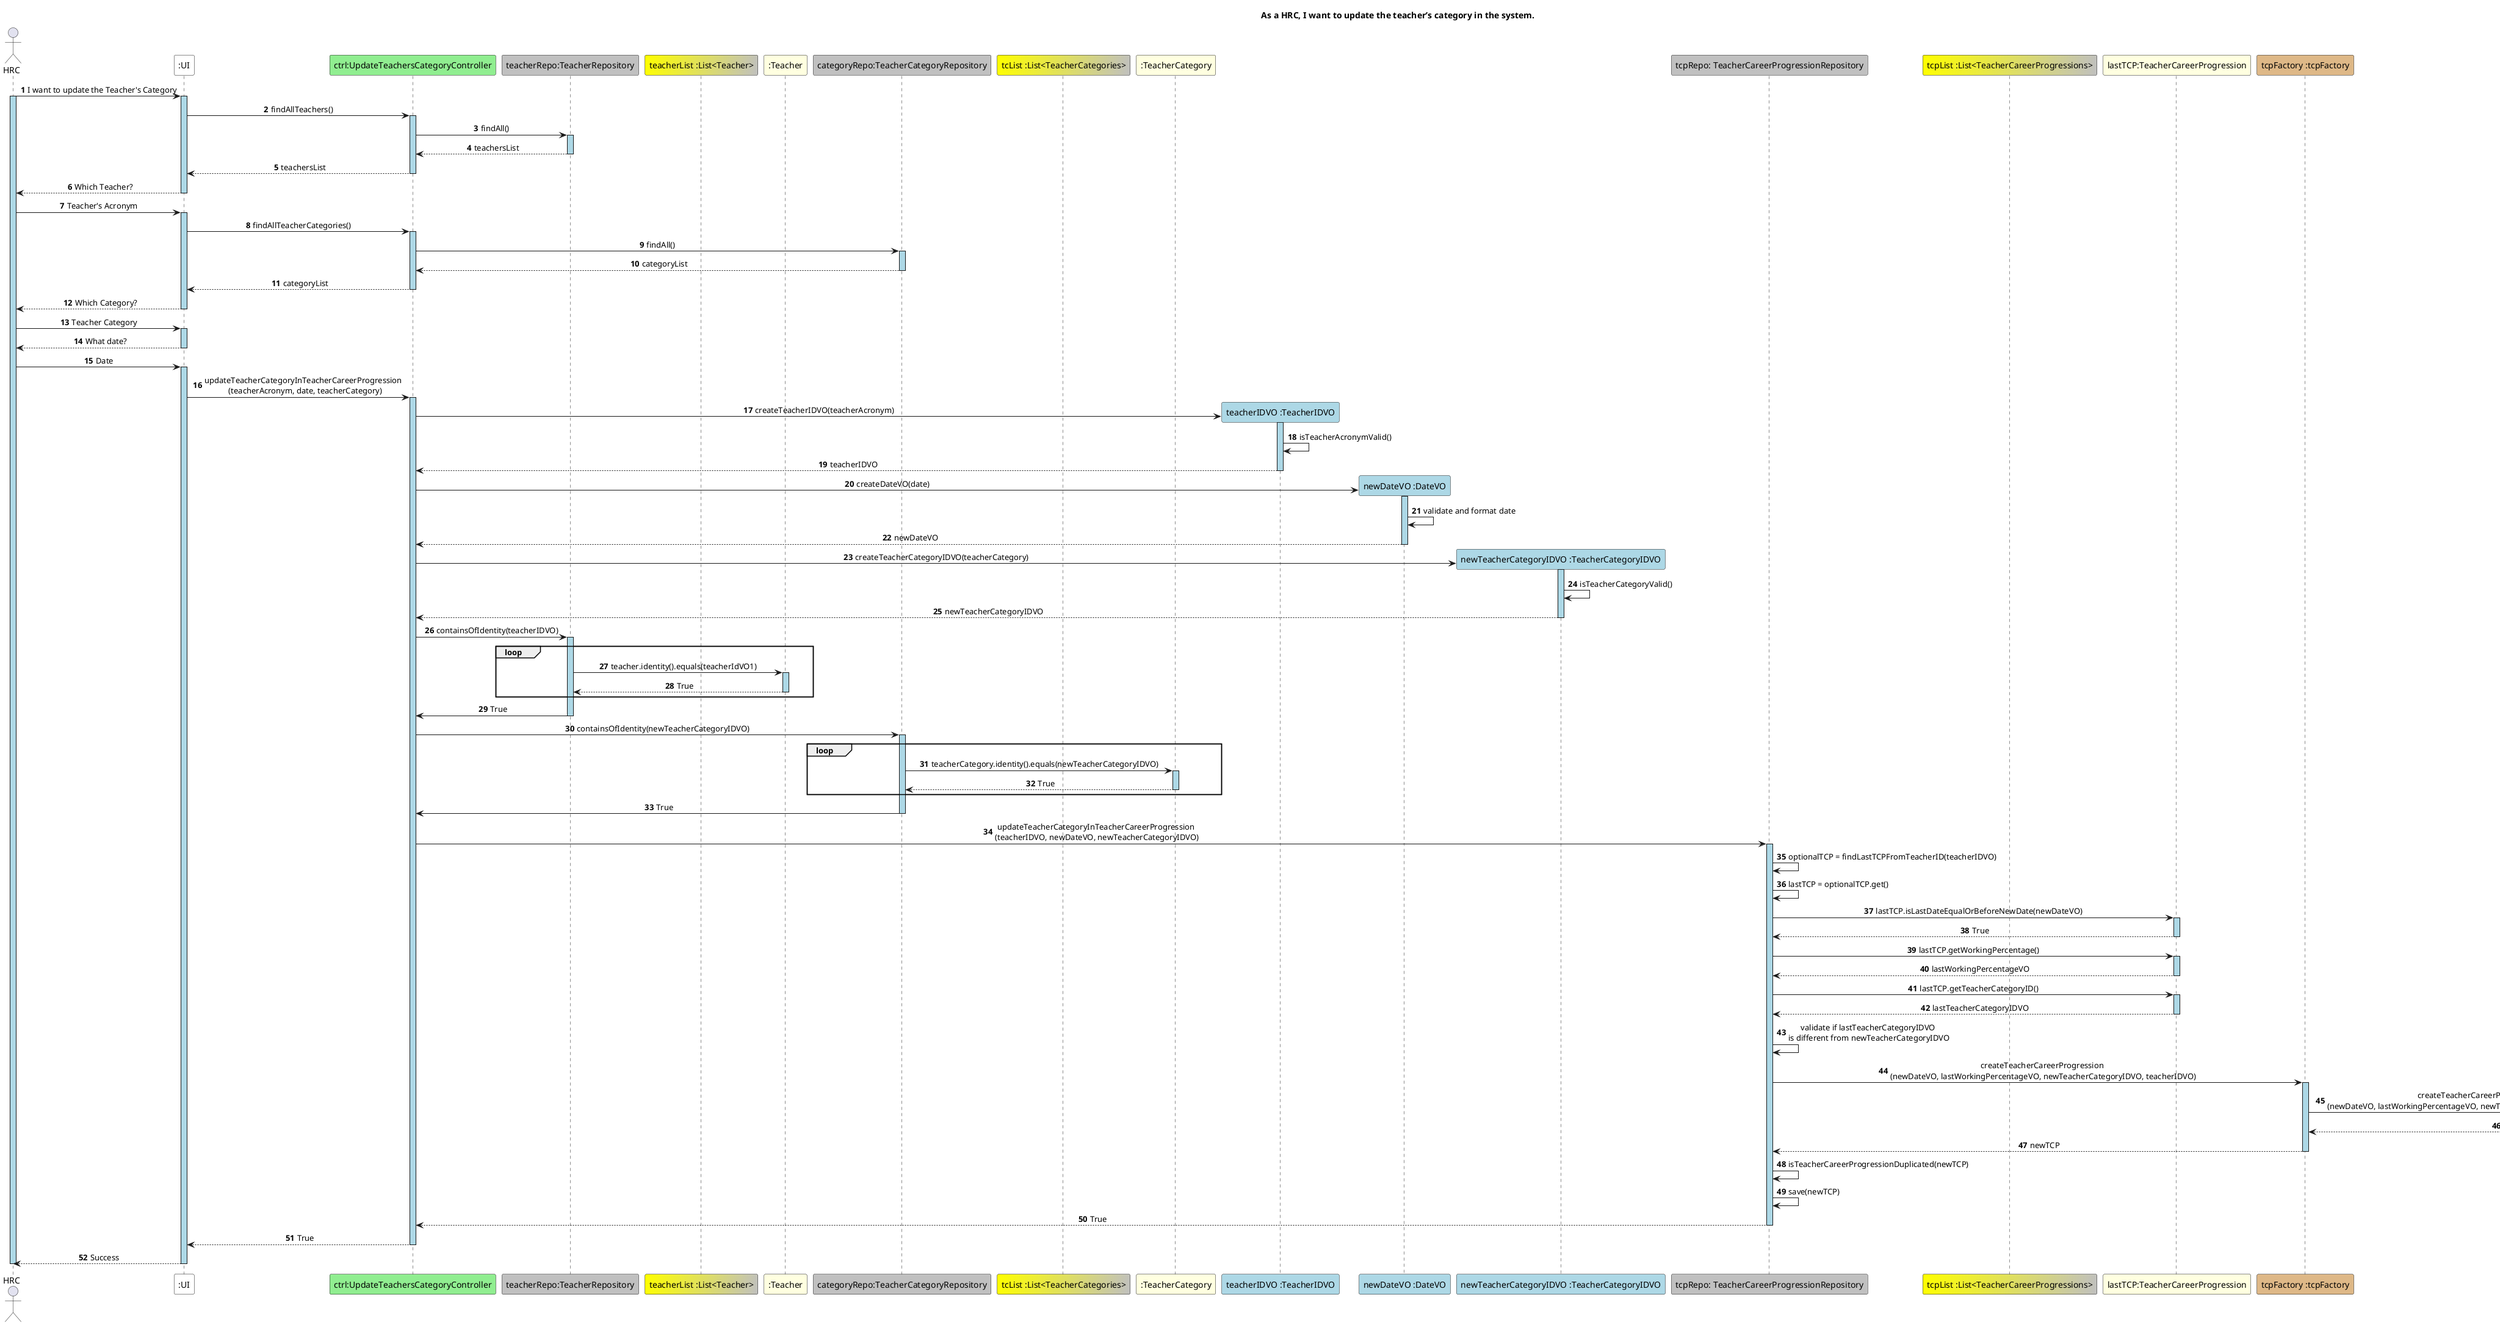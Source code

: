 @startuml
skinparam sequenceMessageAlign center
skinparam sequenceLifeLineBackgroundColor #lightblue
autonumber
title: As a HRC, I want to update the teacher’s category in the system.

actor HRC
participant ":UI" as UI #white
participant "ctrl:UpdateTeachersCategoryController" as Controller #lightgreen
participant "teacherRepo:TeacherRepository" as teacherRepo #Silver
participant "teacherList :List<Teacher>" as teacherList #Yellow/Silver
participant ":Teacher" as Teacher #lightyellow
participant "categoryRepo:TeacherCategoryRepository" as teacherCategoryRepo #Silver
participant "tcList :List<TeacherCategories>" as tcList #Yellow/Silver
participant ":TeacherCategory" as TeacherCategory #lightyellow
participant "teacherIDVO :TeacherIDVO" as teacherIDVO #lightblue
participant "newDateVO :DateVO" as newDateVO #lightblue
participant "newTeacherCategoryIDVO :TeacherCategoryIDVO" as tcVO #lightblue
participant "tcpRepo: TeacherCareerProgressionRepository" as TCPRepo #Silver
participant "tcpList :List<TeacherCareerProgressions>" as tcpList #Yellow/Silver
participant "lastTCP:TeacherCareerProgression" as TCP #lightyellow
participant "tcpFactory :tcpFactory" as tcpFactory #burlywood
participant "newTCP :TeacherCareerProgression" as newTCP #lightyellow

HRC -> UI : I want to update the Teacher's Category

activate HRC

activate UI
UI -> Controller : findAllTeachers()

activate Controller
Controller -> teacherRepo : findAll()

activate teacherRepo
teacherRepo --> Controller : teachersList
deactivate teacherRepo

Controller --> UI : teachersList
deactivate Controller

UI --> HRC : Which Teacher?
deactivate UI

HRC -> UI : Teacher's Acronym

activate UI
UI -> Controller : findAllTeacherCategories()

activate Controller
Controller -> teacherCategoryRepo : findAll()

activate teacherCategoryRepo
teacherCategoryRepo --> Controller : categoryList
deactivate teacherCategoryRepo

Controller --> UI : categoryList
deactivate Controller

UI --> HRC : Which Category?
deactivate UI

HRC -> UI : Teacher Category

activate UI
UI --> HRC : What date?
deactivate UI

HRC -> UI : Date

activate UI
UI -> Controller : updateTeacherCategoryInTeacherCareerProgression \n (teacherAcronym, date, teacherCategory)

activate Controller
Controller -> teacherIDVO** : createTeacherIDVO(teacherAcronym)

activate teacherIDVO
teacherIDVO -> teacherIDVO : isTeacherAcronymValid()
teacherIDVO --> Controller : teacherIDVO
deactivate teacherIDVO

Controller -> newDateVO** : createDateVO(date)

activate newDateVO
newDateVO -> newDateVO : validate and format date
newDateVO --> Controller : newDateVO
deactivate newDateVO

Controller -> tcVO** : createTeacherCategoryIDVO(teacherCategory)

activate tcVO
tcVO -> tcVO : isTeacherCategoryValid()
tcVO --> Controller : newTeacherCategoryIDVO
deactivate tcVO

Controller -> teacherRepo: containsOfIdentity(teacherIDVO)

activate teacherRepo
loop
    teacherRepo -> Teacher : teacher.identity().equals(teacherIdVO1)
    activate Teacher

    Teacher --> teacherRepo : True
    deactivate Teacher
end
teacherRepo -> Controller: True
deactivate teacherRepo

Controller -> teacherCategoryRepo: containsOfIdentity(newTeacherCategoryIDVO)

activate teacherCategoryRepo
loop
    teacherCategoryRepo -> TeacherCategory : teacherCategory.identity().equals(newTeacherCategoryIDVO)
    activate TeacherCategory

    TeacherCategory --> teacherCategoryRepo : True
    deactivate TeacherCategory
end
teacherCategoryRepo -> Controller: True
deactivate teacherCategoryRepo

Controller -> TCPRepo : updateTeacherCategoryInTeacherCareerProgression \n(teacherIDVO, newDateVO, newTeacherCategoryIDVO)

activate TCPRepo
TCPRepo -> TCPRepo : optionalTCP = findLastTCPFromTeacherID(teacherIDVO)
TCPRepo -> TCPRepo : lastTCP = optionalTCP.get()
TCPRepo -> TCP : lastTCP.isLastDateEqualOrBeforeNewDate(newDateVO)

activate TCP
TCP --> TCPRepo: True
deactivate TCP

TCPRepo -> TCP : lastTCP.getWorkingPercentage()

activate TCP
TCP --> TCPRepo : lastWorkingPercentageVO
deactivate TCP

TCPRepo -> TCP : lastTCP.getTeacherCategoryID()

activate TCP
TCP --> TCPRepo : lastTeacherCategoryIDVO
deactivate TCP

TCPRepo -> TCPRepo : validate if lastTeacherCategoryIDVO \nis different from newTeacherCategoryIDVO

TCPRepo -> tcpFactory : createTeacherCareerProgression \n(newDateVO, lastWorkingPercentageVO, newTeacherCategoryIDVO, teacherIDVO)

activate tcpFactory
tcpFactory -> newTCP** : createTeacherCareerProgression \n(newDateVO, lastWorkingPercentageVO, newTeacherCategoryIDVO, teacherIDVO)

activate newTCP
newTCP --> tcpFactory : newTCP
deactivate newTCP

tcpFactory --> TCPRepo : newTCP
deactivate tcpFactory

TCPRepo -> TCPRepo :isTeacherCareerProgressionDuplicated(newTCP)
TCPRepo -> TCPRepo: save(newTCP)
TCPRepo --> Controller : True
deactivate TCPRepo

Controller --> UI : True
deactivate Controller

UI --> HRC : Success
deactivate UI

deactivate HRC

@enduml